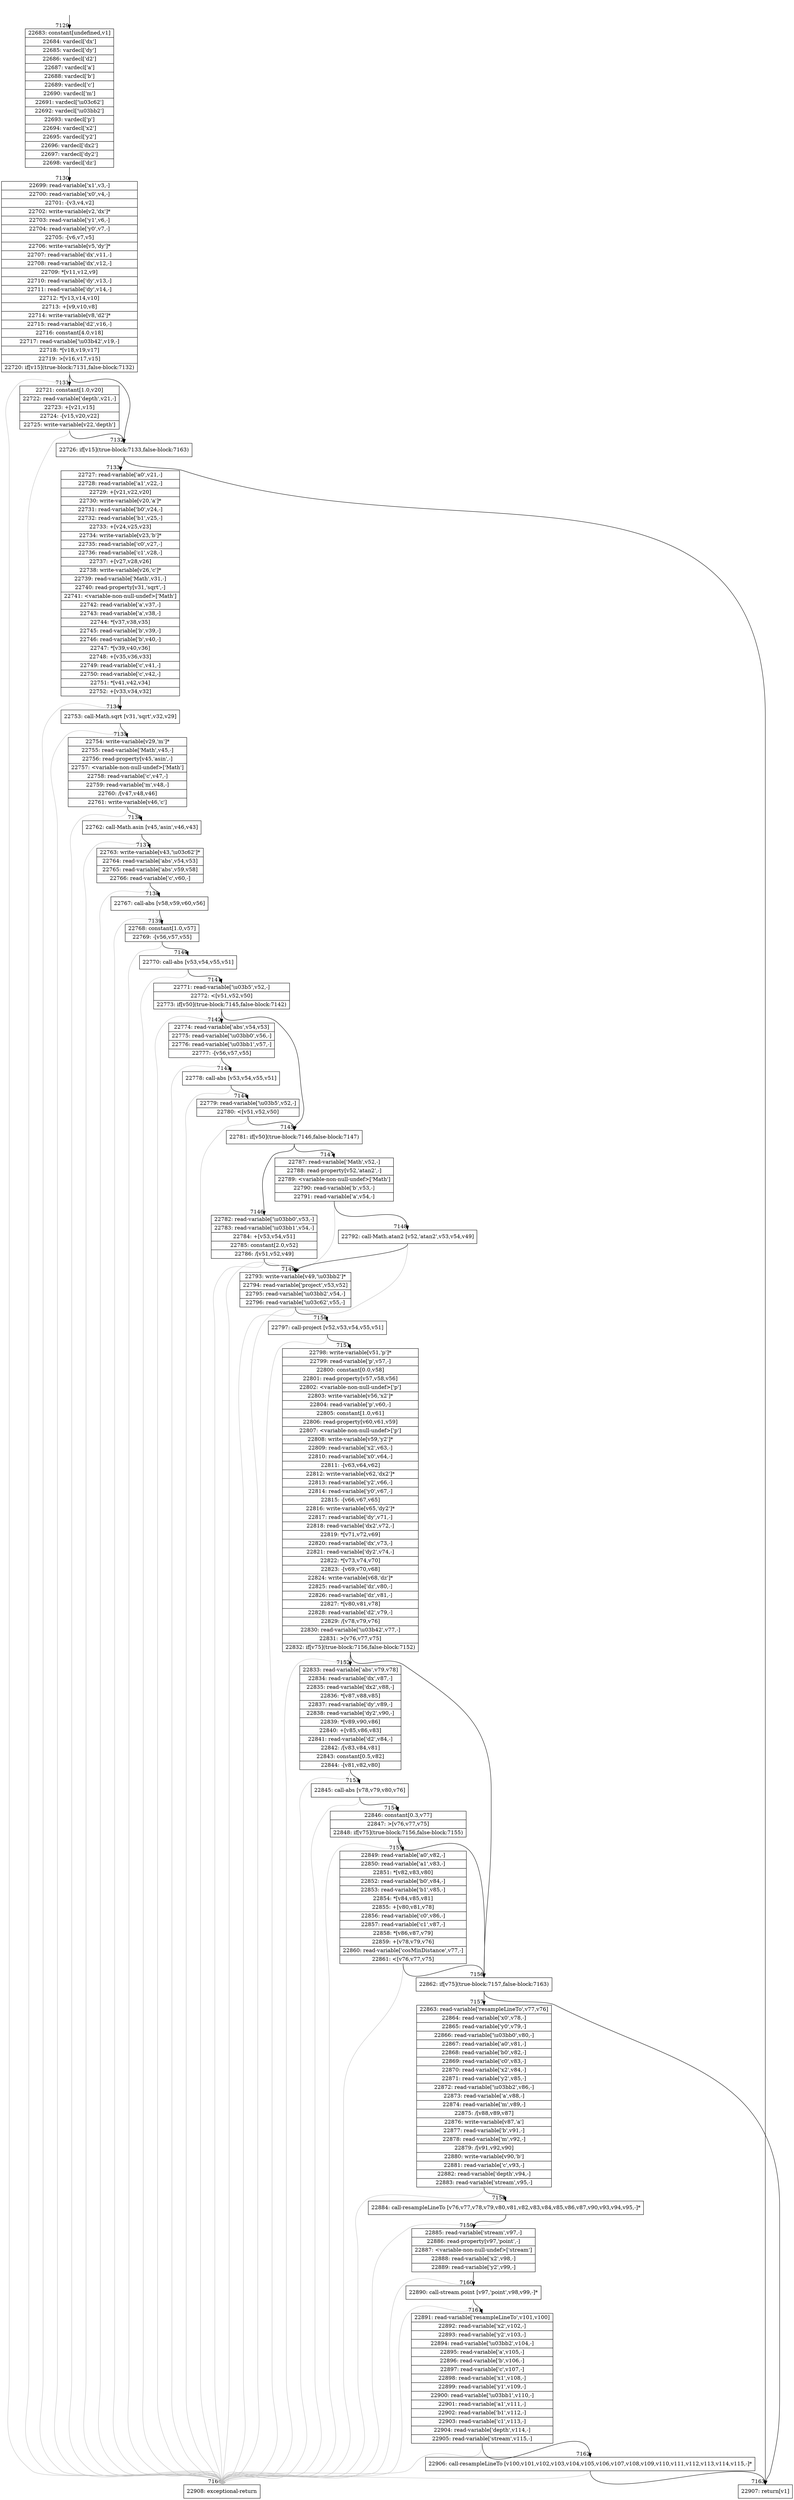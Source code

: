 digraph {
rankdir="TD"
BB_entry662[shape=none,label=""];
BB_entry662 -> BB7129 [tailport=s, headport=n, headlabel="    7129"]
BB7129 [shape=record label="{22683: constant[undefined,v1]|22684: vardecl['dx']|22685: vardecl['dy']|22686: vardecl['d2']|22687: vardecl['a']|22688: vardecl['b']|22689: vardecl['c']|22690: vardecl['m']|22691: vardecl['\\u03c62']|22692: vardecl['\\u03bb2']|22693: vardecl['p']|22694: vardecl['x2']|22695: vardecl['y2']|22696: vardecl['dx2']|22697: vardecl['dy2']|22698: vardecl['dz']}" ] 
BB7129 -> BB7130 [tailport=s, headport=n, headlabel="      7130"]
BB7130 [shape=record label="{22699: read-variable['x1',v3,-]|22700: read-variable['x0',v4,-]|22701: -[v3,v4,v2]|22702: write-variable[v2,'dx']*|22703: read-variable['y1',v6,-]|22704: read-variable['y0',v7,-]|22705: -[v6,v7,v5]|22706: write-variable[v5,'dy']*|22707: read-variable['dx',v11,-]|22708: read-variable['dx',v12,-]|22709: *[v11,v12,v9]|22710: read-variable['dy',v13,-]|22711: read-variable['dy',v14,-]|22712: *[v13,v14,v10]|22713: +[v9,v10,v8]|22714: write-variable[v8,'d2']*|22715: read-variable['d2',v16,-]|22716: constant[4.0,v18]|22717: read-variable['\\u03b42',v19,-]|22718: *[v18,v19,v17]|22719: \>[v16,v17,v15]|22720: if[v15](true-block:7131,false-block:7132)}" ] 
BB7130 -> BB7132 [tailport=s, headport=n, headlabel="      7132"]
BB7130 -> BB7131 [tailport=s, headport=n, headlabel="      7131"]
BB7130 -> BB7164 [tailport=s, headport=n, color=gray, headlabel="      7164"]
BB7131 [shape=record label="{22721: constant[1.0,v20]|22722: read-variable['depth',v21,-]|22723: +[v21,v15]|22724: -[v15,v20,v22]|22725: write-variable[v22,'depth']}" ] 
BB7131 -> BB7132 [tailport=s, headport=n]
BB7131 -> BB7164 [tailport=s, headport=n, color=gray]
BB7132 [shape=record label="{22726: if[v15](true-block:7133,false-block:7163)}" ] 
BB7132 -> BB7133 [tailport=s, headport=n, headlabel="      7133"]
BB7132 -> BB7163 [tailport=s, headport=n, headlabel="      7163"]
BB7133 [shape=record label="{22727: read-variable['a0',v21,-]|22728: read-variable['a1',v22,-]|22729: +[v21,v22,v20]|22730: write-variable[v20,'a']*|22731: read-variable['b0',v24,-]|22732: read-variable['b1',v25,-]|22733: +[v24,v25,v23]|22734: write-variable[v23,'b']*|22735: read-variable['c0',v27,-]|22736: read-variable['c1',v28,-]|22737: +[v27,v28,v26]|22738: write-variable[v26,'c']*|22739: read-variable['Math',v31,-]|22740: read-property[v31,'sqrt',-]|22741: \<variable-non-null-undef\>['Math']|22742: read-variable['a',v37,-]|22743: read-variable['a',v38,-]|22744: *[v37,v38,v35]|22745: read-variable['b',v39,-]|22746: read-variable['b',v40,-]|22747: *[v39,v40,v36]|22748: +[v35,v36,v33]|22749: read-variable['c',v41,-]|22750: read-variable['c',v42,-]|22751: *[v41,v42,v34]|22752: +[v33,v34,v32]}" ] 
BB7133 -> BB7134 [tailport=s, headport=n, headlabel="      7134"]
BB7133 -> BB7164 [tailport=s, headport=n, color=gray]
BB7134 [shape=record label="{22753: call-Math.sqrt [v31,'sqrt',v32,v29]}" ] 
BB7134 -> BB7135 [tailport=s, headport=n, headlabel="      7135"]
BB7134 -> BB7164 [tailport=s, headport=n, color=gray]
BB7135 [shape=record label="{22754: write-variable[v29,'m']*|22755: read-variable['Math',v45,-]|22756: read-property[v45,'asin',-]|22757: \<variable-non-null-undef\>['Math']|22758: read-variable['c',v47,-]|22759: read-variable['m',v48,-]|22760: /[v47,v48,v46]|22761: write-variable[v46,'c']}" ] 
BB7135 -> BB7136 [tailport=s, headport=n, headlabel="      7136"]
BB7135 -> BB7164 [tailport=s, headport=n, color=gray]
BB7136 [shape=record label="{22762: call-Math.asin [v45,'asin',v46,v43]}" ] 
BB7136 -> BB7137 [tailport=s, headport=n, headlabel="      7137"]
BB7136 -> BB7164 [tailport=s, headport=n, color=gray]
BB7137 [shape=record label="{22763: write-variable[v43,'\\u03c62']*|22764: read-variable['abs',v54,v53]|22765: read-variable['abs',v59,v58]|22766: read-variable['c',v60,-]}" ] 
BB7137 -> BB7138 [tailport=s, headport=n, headlabel="      7138"]
BB7137 -> BB7164 [tailport=s, headport=n, color=gray]
BB7138 [shape=record label="{22767: call-abs [v58,v59,v60,v56]}" ] 
BB7138 -> BB7139 [tailport=s, headport=n, headlabel="      7139"]
BB7138 -> BB7164 [tailport=s, headport=n, color=gray]
BB7139 [shape=record label="{22768: constant[1.0,v57]|22769: -[v56,v57,v55]}" ] 
BB7139 -> BB7140 [tailport=s, headport=n, headlabel="      7140"]
BB7139 -> BB7164 [tailport=s, headport=n, color=gray]
BB7140 [shape=record label="{22770: call-abs [v53,v54,v55,v51]}" ] 
BB7140 -> BB7141 [tailport=s, headport=n, headlabel="      7141"]
BB7140 -> BB7164 [tailport=s, headport=n, color=gray]
BB7141 [shape=record label="{22771: read-variable['\\u03b5',v52,-]|22772: \<[v51,v52,v50]|22773: if[v50](true-block:7145,false-block:7142)}" ] 
BB7141 -> BB7145 [tailport=s, headport=n, headlabel="      7145"]
BB7141 -> BB7142 [tailport=s, headport=n, headlabel="      7142"]
BB7141 -> BB7164 [tailport=s, headport=n, color=gray]
BB7142 [shape=record label="{22774: read-variable['abs',v54,v53]|22775: read-variable['\\u03bb0',v56,-]|22776: read-variable['\\u03bb1',v57,-]|22777: -[v56,v57,v55]}" ] 
BB7142 -> BB7143 [tailport=s, headport=n, headlabel="      7143"]
BB7142 -> BB7164 [tailport=s, headport=n, color=gray]
BB7143 [shape=record label="{22778: call-abs [v53,v54,v55,v51]}" ] 
BB7143 -> BB7144 [tailport=s, headport=n, headlabel="      7144"]
BB7143 -> BB7164 [tailport=s, headport=n, color=gray]
BB7144 [shape=record label="{22779: read-variable['\\u03b5',v52,-]|22780: \<[v51,v52,v50]}" ] 
BB7144 -> BB7145 [tailport=s, headport=n]
BB7144 -> BB7164 [tailport=s, headport=n, color=gray]
BB7145 [shape=record label="{22781: if[v50](true-block:7146,false-block:7147)}" ] 
BB7145 -> BB7146 [tailport=s, headport=n, headlabel="      7146"]
BB7145 -> BB7147 [tailport=s, headport=n, headlabel="      7147"]
BB7146 [shape=record label="{22782: read-variable['\\u03bb0',v53,-]|22783: read-variable['\\u03bb1',v54,-]|22784: +[v53,v54,v51]|22785: constant[2.0,v52]|22786: /[v51,v52,v49]}" ] 
BB7146 -> BB7149 [tailport=s, headport=n, headlabel="      7149"]
BB7146 -> BB7164 [tailport=s, headport=n, color=gray]
BB7147 [shape=record label="{22787: read-variable['Math',v52,-]|22788: read-property[v52,'atan2',-]|22789: \<variable-non-null-undef\>['Math']|22790: read-variable['b',v53,-]|22791: read-variable['a',v54,-]}" ] 
BB7147 -> BB7148 [tailport=s, headport=n, headlabel="      7148"]
BB7147 -> BB7164 [tailport=s, headport=n, color=gray]
BB7148 [shape=record label="{22792: call-Math.atan2 [v52,'atan2',v53,v54,v49]}" ] 
BB7148 -> BB7149 [tailport=s, headport=n]
BB7148 -> BB7164 [tailport=s, headport=n, color=gray]
BB7149 [shape=record label="{22793: write-variable[v49,'\\u03bb2']*|22794: read-variable['project',v53,v52]|22795: read-variable['\\u03bb2',v54,-]|22796: read-variable['\\u03c62',v55,-]}" ] 
BB7149 -> BB7150 [tailport=s, headport=n, headlabel="      7150"]
BB7149 -> BB7164 [tailport=s, headport=n, color=gray]
BB7150 [shape=record label="{22797: call-project [v52,v53,v54,v55,v51]}" ] 
BB7150 -> BB7151 [tailport=s, headport=n, headlabel="      7151"]
BB7150 -> BB7164 [tailport=s, headport=n, color=gray]
BB7151 [shape=record label="{22798: write-variable[v51,'p']*|22799: read-variable['p',v57,-]|22800: constant[0.0,v58]|22801: read-property[v57,v58,v56]|22802: \<variable-non-null-undef\>['p']|22803: write-variable[v56,'x2']*|22804: read-variable['p',v60,-]|22805: constant[1.0,v61]|22806: read-property[v60,v61,v59]|22807: \<variable-non-null-undef\>['p']|22808: write-variable[v59,'y2']*|22809: read-variable['x2',v63,-]|22810: read-variable['x0',v64,-]|22811: -[v63,v64,v62]|22812: write-variable[v62,'dx2']*|22813: read-variable['y2',v66,-]|22814: read-variable['y0',v67,-]|22815: -[v66,v67,v65]|22816: write-variable[v65,'dy2']*|22817: read-variable['dy',v71,-]|22818: read-variable['dx2',v72,-]|22819: *[v71,v72,v69]|22820: read-variable['dx',v73,-]|22821: read-variable['dy2',v74,-]|22822: *[v73,v74,v70]|22823: -[v69,v70,v68]|22824: write-variable[v68,'dz']*|22825: read-variable['dz',v80,-]|22826: read-variable['dz',v81,-]|22827: *[v80,v81,v78]|22828: read-variable['d2',v79,-]|22829: /[v78,v79,v76]|22830: read-variable['\\u03b42',v77,-]|22831: \>[v76,v77,v75]|22832: if[v75](true-block:7156,false-block:7152)}" ] 
BB7151 -> BB7156 [tailport=s, headport=n, headlabel="      7156"]
BB7151 -> BB7152 [tailport=s, headport=n, headlabel="      7152"]
BB7151 -> BB7164 [tailport=s, headport=n, color=gray]
BB7152 [shape=record label="{22833: read-variable['abs',v79,v78]|22834: read-variable['dx',v87,-]|22835: read-variable['dx2',v88,-]|22836: *[v87,v88,v85]|22837: read-variable['dy',v89,-]|22838: read-variable['dy2',v90,-]|22839: *[v89,v90,v86]|22840: +[v85,v86,v83]|22841: read-variable['d2',v84,-]|22842: /[v83,v84,v81]|22843: constant[0.5,v82]|22844: -[v81,v82,v80]}" ] 
BB7152 -> BB7153 [tailport=s, headport=n, headlabel="      7153"]
BB7152 -> BB7164 [tailport=s, headport=n, color=gray]
BB7153 [shape=record label="{22845: call-abs [v78,v79,v80,v76]}" ] 
BB7153 -> BB7154 [tailport=s, headport=n, headlabel="      7154"]
BB7153 -> BB7164 [tailport=s, headport=n, color=gray]
BB7154 [shape=record label="{22846: constant[0.3,v77]|22847: \>[v76,v77,v75]|22848: if[v75](true-block:7156,false-block:7155)}" ] 
BB7154 -> BB7156 [tailport=s, headport=n]
BB7154 -> BB7155 [tailport=s, headport=n, headlabel="      7155"]
BB7154 -> BB7164 [tailport=s, headport=n, color=gray]
BB7155 [shape=record label="{22849: read-variable['a0',v82,-]|22850: read-variable['a1',v83,-]|22851: *[v82,v83,v80]|22852: read-variable['b0',v84,-]|22853: read-variable['b1',v85,-]|22854: *[v84,v85,v81]|22855: +[v80,v81,v78]|22856: read-variable['c0',v86,-]|22857: read-variable['c1',v87,-]|22858: *[v86,v87,v79]|22859: +[v78,v79,v76]|22860: read-variable['cosMinDistance',v77,-]|22861: \<[v76,v77,v75]}" ] 
BB7155 -> BB7156 [tailport=s, headport=n]
BB7155 -> BB7164 [tailport=s, headport=n, color=gray]
BB7156 [shape=record label="{22862: if[v75](true-block:7157,false-block:7163)}" ] 
BB7156 -> BB7157 [tailport=s, headport=n, headlabel="      7157"]
BB7156 -> BB7163 [tailport=s, headport=n]
BB7157 [shape=record label="{22863: read-variable['resampleLineTo',v77,v76]|22864: read-variable['x0',v78,-]|22865: read-variable['y0',v79,-]|22866: read-variable['\\u03bb0',v80,-]|22867: read-variable['a0',v81,-]|22868: read-variable['b0',v82,-]|22869: read-variable['c0',v83,-]|22870: read-variable['x2',v84,-]|22871: read-variable['y2',v85,-]|22872: read-variable['\\u03bb2',v86,-]|22873: read-variable['a',v88,-]|22874: read-variable['m',v89,-]|22875: /[v88,v89,v87]|22876: write-variable[v87,'a']|22877: read-variable['b',v91,-]|22878: read-variable['m',v92,-]|22879: /[v91,v92,v90]|22880: write-variable[v90,'b']|22881: read-variable['c',v93,-]|22882: read-variable['depth',v94,-]|22883: read-variable['stream',v95,-]}" ] 
BB7157 -> BB7158 [tailport=s, headport=n, headlabel="      7158"]
BB7157 -> BB7164 [tailport=s, headport=n, color=gray]
BB7158 [shape=record label="{22884: call-resampleLineTo [v76,v77,v78,v79,v80,v81,v82,v83,v84,v85,v86,v87,v90,v93,v94,v95,-]*}" ] 
BB7158 -> BB7159 [tailport=s, headport=n, headlabel="      7159"]
BB7158 -> BB7164 [tailport=s, headport=n, color=gray]
BB7159 [shape=record label="{22885: read-variable['stream',v97,-]|22886: read-property[v97,'point',-]|22887: \<variable-non-null-undef\>['stream']|22888: read-variable['x2',v98,-]|22889: read-variable['y2',v99,-]}" ] 
BB7159 -> BB7160 [tailport=s, headport=n, headlabel="      7160"]
BB7159 -> BB7164 [tailport=s, headport=n, color=gray]
BB7160 [shape=record label="{22890: call-stream.point [v97,'point',v98,v99,-]*}" ] 
BB7160 -> BB7161 [tailport=s, headport=n, headlabel="      7161"]
BB7160 -> BB7164 [tailport=s, headport=n, color=gray]
BB7161 [shape=record label="{22891: read-variable['resampleLineTo',v101,v100]|22892: read-variable['x2',v102,-]|22893: read-variable['y2',v103,-]|22894: read-variable['\\u03bb2',v104,-]|22895: read-variable['a',v105,-]|22896: read-variable['b',v106,-]|22897: read-variable['c',v107,-]|22898: read-variable['x1',v108,-]|22899: read-variable['y1',v109,-]|22900: read-variable['\\u03bb1',v110,-]|22901: read-variable['a1',v111,-]|22902: read-variable['b1',v112,-]|22903: read-variable['c1',v113,-]|22904: read-variable['depth',v114,-]|22905: read-variable['stream',v115,-]}" ] 
BB7161 -> BB7162 [tailport=s, headport=n, headlabel="      7162"]
BB7161 -> BB7164 [tailport=s, headport=n, color=gray]
BB7162 [shape=record label="{22906: call-resampleLineTo [v100,v101,v102,v103,v104,v105,v106,v107,v108,v109,v110,v111,v112,v113,v114,v115,-]*}" ] 
BB7162 -> BB7163 [tailport=s, headport=n]
BB7162 -> BB7164 [tailport=s, headport=n, color=gray]
BB7163 [shape=record label="{22907: return[v1]}" ] 
BB7164 [shape=record label="{22908: exceptional-return}" ] 
//#$~ 4181
}
